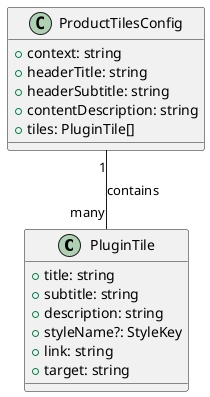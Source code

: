 @startuml

class PluginTile {
    +title: string
    +subtitle: string
    +description: string
    +styleName?: StyleKey
    +link: string
    +target: string
}

class ProductTilesConfig {
    +context: string
    +headerTitle: string
    +headerSubtitle: string
    +contentDescription: string
    +tiles: PluginTile[]
}

ProductTilesConfig "1" -- "many" PluginTile : contains

@enduml
